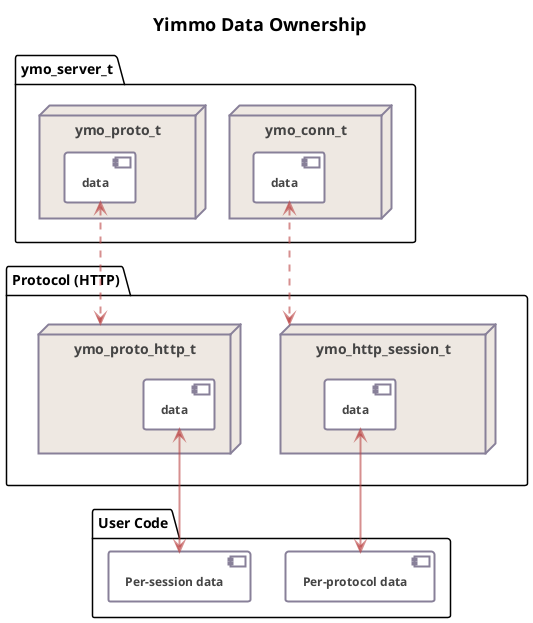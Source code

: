 @startuml

title
Yimmo Data Ownership
end title

skinparam titleFontSize 18
skinparam titleHorizontalAlignment left

skinparam padding 2
skinparam shadowing false
skinparam component {
    FontSize 12
    FontStyle bold
    BorderColor #888099
    BorderThickness 2
    FontColor #444444
    'BackgroundColor #EEEEEE
    BackgroundColor #FFFFFF
}

skinparam node {
    FontSize 14
    FontStyle bold
    BorderColor #888099
    BorderThickness 2
    FontColor #444444
    BackgroundColor #EEE8E2
}

skinparam ComponentArrow {
    FontSize 12
    FontStyle bold
    Thickness 2
    'FontColor #113311
    FontColor #000000
    Color #BB444499
}

skinparam frame {
    'BackgroundColor #FFF5EB
    BackgroundColor #f9f9f9
    BorderColor #AAAAAA
    'FontSize 24
    'Padding 20
}

skinparam note {
    FontSize 14
    'FontSize 20
    'FontStyle italic
    'BorderColor #888099
    BorderColor #000000
    BorderThickness 1
    FontColor #222222
    Padding 8
    BackgroundColor #ffffff
    'BackgroundColor #eeeeee
}

package "ymo_server_t" as ymo_server {
    node "ymo_conn_t" as conn {
        component data as conn_proto_data
    }

    node "ymo_proto_t" as ymo_proto {
        component data as proto_data
    }

}

package "Protocol (HTTP)" as proto_http {
    node "ymo_proto_http_t" as http_proto {
        component data as http_data
    }

    node "ymo_http_session_t" as http_conn {
        component data as http_conn_data
    }
}

package "User Code" as user_code {
    component "Per-session data" as user_conn_data
    component "Per-protocol data" as user_proto_data
}

proto_data <..> http_proto
conn_proto_data <..> http_conn
http_data <--> user_conn_data
http_conn_data <--> user_proto_data



@enduml
